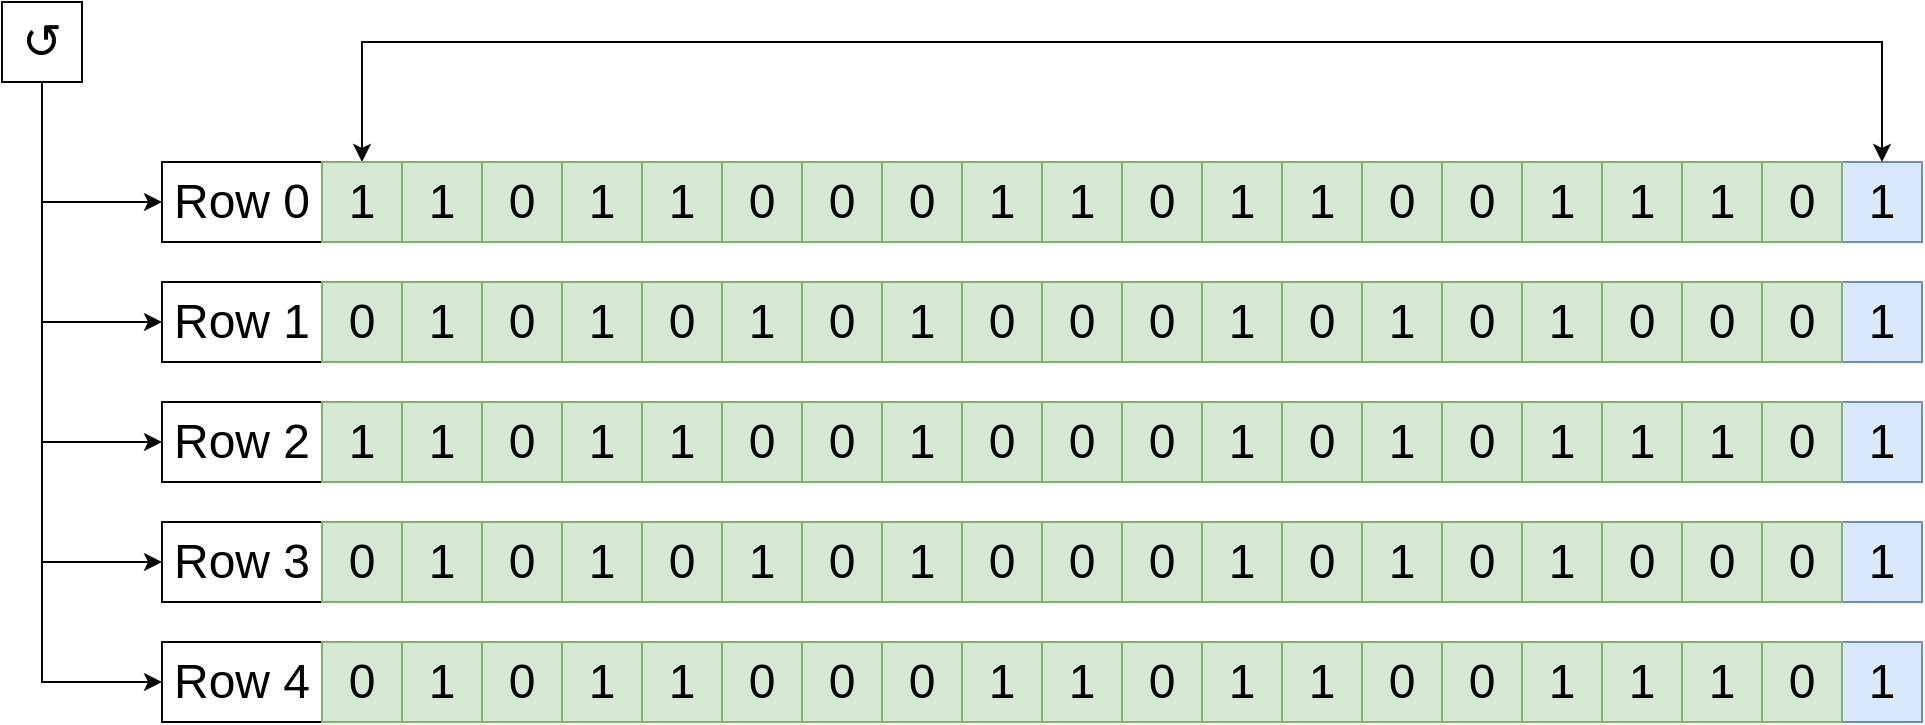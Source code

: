 <mxfile version="24.3.1" type="device">
  <diagram name="Page-1" id="UD03vMwt7I1gZaVWRE_m">
    <mxGraphModel dx="1410" dy="855" grid="1" gridSize="10" guides="1" tooltips="1" connect="1" arrows="1" fold="1" page="1" pageScale="1" pageWidth="850" pageHeight="1100" math="0" shadow="0">
      <root>
        <mxCell id="0" />
        <mxCell id="1" parent="0" />
        <mxCell id="UymZj9wGqCluFkGQLvST-3" value="&lt;font style=&quot;font-size: 24px;&quot;&gt;Row 0&lt;/font&gt;" style="rounded=0;whiteSpace=wrap;html=1;" vertex="1" parent="1">
          <mxGeometry x="200" y="360" width="80" height="40" as="geometry" />
        </mxCell>
        <mxCell id="UymZj9wGqCluFkGQLvST-17" style="edgeStyle=orthogonalEdgeStyle;rounded=0;orthogonalLoop=1;jettySize=auto;html=1;entryX=0;entryY=0.5;entryDx=0;entryDy=0;" edge="1" parent="1" source="UymZj9wGqCluFkGQLvST-6" target="UymZj9wGqCluFkGQLvST-3">
          <mxGeometry relative="1" as="geometry">
            <Array as="points">
              <mxPoint x="140" y="380" />
            </Array>
          </mxGeometry>
        </mxCell>
        <mxCell id="UymZj9wGqCluFkGQLvST-53" style="edgeStyle=orthogonalEdgeStyle;rounded=0;orthogonalLoop=1;jettySize=auto;html=1;entryX=0;entryY=0.5;entryDx=0;entryDy=0;" edge="1" parent="1" source="UymZj9wGqCluFkGQLvST-6" target="UymZj9wGqCluFkGQLvST-11">
          <mxGeometry relative="1" as="geometry">
            <Array as="points">
              <mxPoint x="140" y="440" />
            </Array>
          </mxGeometry>
        </mxCell>
        <mxCell id="UymZj9wGqCluFkGQLvST-54" style="edgeStyle=orthogonalEdgeStyle;rounded=0;orthogonalLoop=1;jettySize=auto;html=1;entryX=0;entryY=0.5;entryDx=0;entryDy=0;" edge="1" parent="1" source="UymZj9wGqCluFkGQLvST-6" target="UymZj9wGqCluFkGQLvST-14">
          <mxGeometry relative="1" as="geometry">
            <Array as="points">
              <mxPoint x="140" y="500" />
            </Array>
          </mxGeometry>
        </mxCell>
        <mxCell id="UymZj9wGqCluFkGQLvST-55" style="edgeStyle=orthogonalEdgeStyle;rounded=0;orthogonalLoop=1;jettySize=auto;html=1;entryX=0;entryY=0.5;entryDx=0;entryDy=0;" edge="1" parent="1" source="UymZj9wGqCluFkGQLvST-6" target="UymZj9wGqCluFkGQLvST-15">
          <mxGeometry relative="1" as="geometry">
            <Array as="points">
              <mxPoint x="140" y="560" />
            </Array>
          </mxGeometry>
        </mxCell>
        <mxCell id="UymZj9wGqCluFkGQLvST-56" style="edgeStyle=orthogonalEdgeStyle;rounded=0;orthogonalLoop=1;jettySize=auto;html=1;entryX=0;entryY=0.5;entryDx=0;entryDy=0;" edge="1" parent="1" source="UymZj9wGqCluFkGQLvST-6" target="UymZj9wGqCluFkGQLvST-16">
          <mxGeometry relative="1" as="geometry">
            <Array as="points">
              <mxPoint x="140" y="620" />
            </Array>
          </mxGeometry>
        </mxCell>
        <mxCell id="UymZj9wGqCluFkGQLvST-6" value="&lt;font style=&quot;font-size: 24px;&quot;&gt;↺&lt;/font&gt;" style="rounded=0;whiteSpace=wrap;html=1;" vertex="1" parent="1">
          <mxGeometry x="120" y="280" width="40" height="40" as="geometry" />
        </mxCell>
        <mxCell id="UymZj9wGqCluFkGQLvST-11" value="&lt;font style=&quot;font-size: 24px;&quot;&gt;Row 1&lt;/font&gt;" style="rounded=0;whiteSpace=wrap;html=1;" vertex="1" parent="1">
          <mxGeometry x="200" y="420" width="80" height="40" as="geometry" />
        </mxCell>
        <mxCell id="UymZj9wGqCluFkGQLvST-14" value="&lt;font style=&quot;font-size: 24px;&quot;&gt;Row 2&lt;/font&gt;" style="rounded=0;whiteSpace=wrap;html=1;" vertex="1" parent="1">
          <mxGeometry x="200" y="480" width="80" height="40" as="geometry" />
        </mxCell>
        <mxCell id="UymZj9wGqCluFkGQLvST-15" value="&lt;font style=&quot;font-size: 24px;&quot;&gt;Row 3&lt;/font&gt;" style="rounded=0;whiteSpace=wrap;html=1;" vertex="1" parent="1">
          <mxGeometry x="200" y="540" width="80" height="40" as="geometry" />
        </mxCell>
        <mxCell id="UymZj9wGqCluFkGQLvST-16" value="&lt;font style=&quot;font-size: 24px;&quot;&gt;Row 4&lt;/font&gt;" style="rounded=0;whiteSpace=wrap;html=1;" vertex="1" parent="1">
          <mxGeometry x="200" y="600" width="80" height="40" as="geometry" />
        </mxCell>
        <mxCell id="UymZj9wGqCluFkGQLvST-38" value="&lt;span style=&quot;font-size: 24px;&quot;&gt;1&lt;/span&gt;" style="rounded=0;whiteSpace=wrap;html=1;fillColor=#dae8fc;strokeColor=#6c8ebf;" vertex="1" parent="1">
          <mxGeometry x="1040" y="360" width="40" height="40" as="geometry" />
        </mxCell>
        <mxCell id="UymZj9wGqCluFkGQLvST-169" style="edgeStyle=orthogonalEdgeStyle;rounded=0;orthogonalLoop=1;jettySize=auto;html=1;exitX=0.5;exitY=0;exitDx=0;exitDy=0;entryX=0.5;entryY=0;entryDx=0;entryDy=0;startArrow=classic;startFill=1;" edge="1" parent="1" source="UymZj9wGqCluFkGQLvST-39" target="UymZj9wGqCluFkGQLvST-38">
          <mxGeometry relative="1" as="geometry">
            <mxPoint x="1010" y="320" as="targetPoint" />
            <Array as="points">
              <mxPoint x="300" y="300" />
              <mxPoint x="1060" y="300" />
            </Array>
          </mxGeometry>
        </mxCell>
        <mxCell id="UymZj9wGqCluFkGQLvST-39" value="&lt;span style=&quot;font-size: 24px;&quot;&gt;1&lt;/span&gt;" style="rounded=0;whiteSpace=wrap;html=1;fillColor=#d5e8d4;strokeColor=#82b366;" vertex="1" parent="1">
          <mxGeometry x="280" y="360" width="40" height="40" as="geometry" />
        </mxCell>
        <mxCell id="UymZj9wGqCluFkGQLvST-40" value="&lt;span style=&quot;font-size: 24px;&quot;&gt;1&lt;/span&gt;" style="rounded=0;whiteSpace=wrap;html=1;fillColor=#d5e8d4;strokeColor=#82b366;" vertex="1" parent="1">
          <mxGeometry x="320" y="360" width="40" height="40" as="geometry" />
        </mxCell>
        <mxCell id="UymZj9wGqCluFkGQLvST-41" value="&lt;span style=&quot;font-size: 24px;&quot;&gt;1&lt;/span&gt;" style="rounded=0;whiteSpace=wrap;html=1;fillColor=#dae8fc;strokeColor=#6c8ebf;" vertex="1" parent="1">
          <mxGeometry x="1040" y="480" width="40" height="40" as="geometry" />
        </mxCell>
        <mxCell id="UymZj9wGqCluFkGQLvST-42" value="&lt;span style=&quot;font-size: 24px;&quot;&gt;1&lt;/span&gt;" style="rounded=0;whiteSpace=wrap;html=1;fillColor=#d5e8d4;strokeColor=#82b366;" vertex="1" parent="1">
          <mxGeometry x="280" y="480" width="40" height="40" as="geometry" />
        </mxCell>
        <mxCell id="UymZj9wGqCluFkGQLvST-43" value="&lt;span style=&quot;font-size: 24px;&quot;&gt;1&lt;/span&gt;" style="rounded=0;whiteSpace=wrap;html=1;fillColor=#d5e8d4;strokeColor=#82b366;" vertex="1" parent="1">
          <mxGeometry x="320" y="480" width="40" height="40" as="geometry" />
        </mxCell>
        <mxCell id="UymZj9wGqCluFkGQLvST-44" value="&lt;span style=&quot;font-size: 24px;&quot;&gt;1&lt;/span&gt;" style="rounded=0;whiteSpace=wrap;html=1;fillColor=#dae8fc;strokeColor=#6c8ebf;" vertex="1" parent="1">
          <mxGeometry x="1040" y="420" width="40" height="40" as="geometry" />
        </mxCell>
        <mxCell id="UymZj9wGqCluFkGQLvST-45" value="&lt;span style=&quot;font-size: 24px;&quot;&gt;0&lt;/span&gt;" style="rounded=0;whiteSpace=wrap;html=1;fillColor=#d5e8d4;strokeColor=#82b366;" vertex="1" parent="1">
          <mxGeometry x="280" y="420" width="40" height="40" as="geometry" />
        </mxCell>
        <mxCell id="UymZj9wGqCluFkGQLvST-46" value="&lt;span style=&quot;font-size: 24px;&quot;&gt;1&lt;/span&gt;" style="rounded=0;whiteSpace=wrap;html=1;fillColor=#d5e8d4;strokeColor=#82b366;" vertex="1" parent="1">
          <mxGeometry x="320" y="420" width="40" height="40" as="geometry" />
        </mxCell>
        <mxCell id="UymZj9wGqCluFkGQLvST-47" value="&lt;span style=&quot;font-size: 24px;&quot;&gt;1&lt;/span&gt;" style="rounded=0;whiteSpace=wrap;html=1;fillColor=#dae8fc;strokeColor=#6c8ebf;" vertex="1" parent="1">
          <mxGeometry x="1040" y="540" width="40" height="40" as="geometry" />
        </mxCell>
        <mxCell id="UymZj9wGqCluFkGQLvST-48" value="&lt;span style=&quot;font-size: 24px;&quot;&gt;0&lt;/span&gt;" style="rounded=0;whiteSpace=wrap;html=1;fillColor=#d5e8d4;strokeColor=#82b366;" vertex="1" parent="1">
          <mxGeometry x="280" y="540" width="40" height="40" as="geometry" />
        </mxCell>
        <mxCell id="UymZj9wGqCluFkGQLvST-49" value="&lt;span style=&quot;font-size: 24px;&quot;&gt;1&lt;/span&gt;" style="rounded=0;whiteSpace=wrap;html=1;fillColor=#d5e8d4;strokeColor=#82b366;" vertex="1" parent="1">
          <mxGeometry x="320" y="540" width="40" height="40" as="geometry" />
        </mxCell>
        <mxCell id="UymZj9wGqCluFkGQLvST-50" value="&lt;span style=&quot;font-size: 24px;&quot;&gt;1&lt;/span&gt;" style="rounded=0;whiteSpace=wrap;html=1;fillColor=#dae8fc;strokeColor=#6c8ebf;" vertex="1" parent="1">
          <mxGeometry x="1040" y="600" width="40" height="40" as="geometry" />
        </mxCell>
        <mxCell id="UymZj9wGqCluFkGQLvST-51" value="&lt;span style=&quot;font-size: 24px;&quot;&gt;0&lt;/span&gt;" style="rounded=0;whiteSpace=wrap;html=1;fillColor=#d5e8d4;strokeColor=#82b366;" vertex="1" parent="1">
          <mxGeometry x="280" y="600" width="40" height="40" as="geometry" />
        </mxCell>
        <mxCell id="UymZj9wGqCluFkGQLvST-52" value="&lt;span style=&quot;font-size: 24px;&quot;&gt;1&lt;/span&gt;" style="rounded=0;whiteSpace=wrap;html=1;fillColor=#d5e8d4;strokeColor=#82b366;" vertex="1" parent="1">
          <mxGeometry x="320" y="600" width="40" height="40" as="geometry" />
        </mxCell>
        <mxCell id="UymZj9wGqCluFkGQLvST-57" value="&lt;span style=&quot;font-size: 24px;&quot;&gt;0&lt;/span&gt;" style="rounded=0;whiteSpace=wrap;html=1;fillColor=#d5e8d4;strokeColor=#82b366;" vertex="1" parent="1">
          <mxGeometry x="360" y="360" width="40" height="40" as="geometry" />
        </mxCell>
        <mxCell id="UymZj9wGqCluFkGQLvST-58" value="&lt;span style=&quot;font-size: 24px;&quot;&gt;0&lt;/span&gt;" style="rounded=0;whiteSpace=wrap;html=1;fillColor=#d5e8d4;strokeColor=#82b366;" vertex="1" parent="1">
          <mxGeometry x="360" y="480" width="40" height="40" as="geometry" />
        </mxCell>
        <mxCell id="UymZj9wGqCluFkGQLvST-59" value="&lt;span style=&quot;font-size: 24px;&quot;&gt;0&lt;/span&gt;" style="rounded=0;whiteSpace=wrap;html=1;fillColor=#d5e8d4;strokeColor=#82b366;" vertex="1" parent="1">
          <mxGeometry x="360" y="420" width="40" height="40" as="geometry" />
        </mxCell>
        <mxCell id="UymZj9wGqCluFkGQLvST-60" value="&lt;span style=&quot;font-size: 24px;&quot;&gt;0&lt;/span&gt;" style="rounded=0;whiteSpace=wrap;html=1;fillColor=#d5e8d4;strokeColor=#82b366;" vertex="1" parent="1">
          <mxGeometry x="360" y="540" width="40" height="40" as="geometry" />
        </mxCell>
        <mxCell id="UymZj9wGqCluFkGQLvST-61" value="&lt;span style=&quot;font-size: 24px;&quot;&gt;0&lt;/span&gt;" style="rounded=0;whiteSpace=wrap;html=1;fillColor=#d5e8d4;strokeColor=#82b366;" vertex="1" parent="1">
          <mxGeometry x="360" y="600" width="40" height="40" as="geometry" />
        </mxCell>
        <mxCell id="UymZj9wGqCluFkGQLvST-62" value="&lt;span style=&quot;font-size: 24px;&quot;&gt;1&lt;/span&gt;" style="rounded=0;whiteSpace=wrap;html=1;fillColor=#d5e8d4;strokeColor=#82b366;" vertex="1" parent="1">
          <mxGeometry x="400" y="360" width="40" height="40" as="geometry" />
        </mxCell>
        <mxCell id="UymZj9wGqCluFkGQLvST-63" value="&lt;span style=&quot;font-size: 24px;&quot;&gt;1&lt;/span&gt;" style="rounded=0;whiteSpace=wrap;html=1;fillColor=#d5e8d4;strokeColor=#82b366;" vertex="1" parent="1">
          <mxGeometry x="440" y="360" width="40" height="40" as="geometry" />
        </mxCell>
        <mxCell id="UymZj9wGqCluFkGQLvST-64" value="&lt;span style=&quot;font-size: 24px;&quot;&gt;0&lt;/span&gt;" style="rounded=0;whiteSpace=wrap;html=1;fillColor=#d5e8d4;strokeColor=#82b366;" vertex="1" parent="1">
          <mxGeometry x="480" y="360" width="40" height="40" as="geometry" />
        </mxCell>
        <mxCell id="UymZj9wGqCluFkGQLvST-65" value="&lt;span style=&quot;font-size: 24px;&quot;&gt;1&lt;/span&gt;" style="rounded=0;whiteSpace=wrap;html=1;fillColor=#d5e8d4;strokeColor=#82b366;" vertex="1" parent="1">
          <mxGeometry x="400" y="480" width="40" height="40" as="geometry" />
        </mxCell>
        <mxCell id="UymZj9wGqCluFkGQLvST-66" value="&lt;span style=&quot;font-size: 24px;&quot;&gt;1&lt;/span&gt;" style="rounded=0;whiteSpace=wrap;html=1;fillColor=#d5e8d4;strokeColor=#82b366;" vertex="1" parent="1">
          <mxGeometry x="440" y="480" width="40" height="40" as="geometry" />
        </mxCell>
        <mxCell id="UymZj9wGqCluFkGQLvST-67" value="&lt;span style=&quot;font-size: 24px;&quot;&gt;0&lt;/span&gt;" style="rounded=0;whiteSpace=wrap;html=1;fillColor=#d5e8d4;strokeColor=#82b366;" vertex="1" parent="1">
          <mxGeometry x="480" y="480" width="40" height="40" as="geometry" />
        </mxCell>
        <mxCell id="UymZj9wGqCluFkGQLvST-68" value="&lt;span style=&quot;font-size: 24px;&quot;&gt;1&lt;/span&gt;" style="rounded=0;whiteSpace=wrap;html=1;fillColor=#d5e8d4;strokeColor=#82b366;" vertex="1" parent="1">
          <mxGeometry x="400" y="420" width="40" height="40" as="geometry" />
        </mxCell>
        <mxCell id="UymZj9wGqCluFkGQLvST-69" value="&lt;span style=&quot;font-size: 24px;&quot;&gt;0&lt;/span&gt;" style="rounded=0;whiteSpace=wrap;html=1;fillColor=#d5e8d4;strokeColor=#82b366;" vertex="1" parent="1">
          <mxGeometry x="440" y="420" width="40" height="40" as="geometry" />
        </mxCell>
        <mxCell id="UymZj9wGqCluFkGQLvST-70" value="&lt;span style=&quot;font-size: 24px;&quot;&gt;1&lt;/span&gt;" style="rounded=0;whiteSpace=wrap;html=1;fillColor=#d5e8d4;strokeColor=#82b366;" vertex="1" parent="1">
          <mxGeometry x="480" y="420" width="40" height="40" as="geometry" />
        </mxCell>
        <mxCell id="UymZj9wGqCluFkGQLvST-71" value="&lt;span style=&quot;font-size: 24px;&quot;&gt;1&lt;/span&gt;" style="rounded=0;whiteSpace=wrap;html=1;fillColor=#d5e8d4;strokeColor=#82b366;" vertex="1" parent="1">
          <mxGeometry x="400" y="540" width="40" height="40" as="geometry" />
        </mxCell>
        <mxCell id="UymZj9wGqCluFkGQLvST-72" value="&lt;span style=&quot;font-size: 24px;&quot;&gt;0&lt;/span&gt;" style="rounded=0;whiteSpace=wrap;html=1;fillColor=#d5e8d4;strokeColor=#82b366;" vertex="1" parent="1">
          <mxGeometry x="440" y="540" width="40" height="40" as="geometry" />
        </mxCell>
        <mxCell id="UymZj9wGqCluFkGQLvST-73" value="&lt;span style=&quot;font-size: 24px;&quot;&gt;1&lt;/span&gt;" style="rounded=0;whiteSpace=wrap;html=1;fillColor=#d5e8d4;strokeColor=#82b366;" vertex="1" parent="1">
          <mxGeometry x="480" y="540" width="40" height="40" as="geometry" />
        </mxCell>
        <mxCell id="UymZj9wGqCluFkGQLvST-74" value="&lt;span style=&quot;font-size: 24px;&quot;&gt;1&lt;/span&gt;" style="rounded=0;whiteSpace=wrap;html=1;fillColor=#d5e8d4;strokeColor=#82b366;" vertex="1" parent="1">
          <mxGeometry x="400" y="600" width="40" height="40" as="geometry" />
        </mxCell>
        <mxCell id="UymZj9wGqCluFkGQLvST-75" value="&lt;span style=&quot;font-size: 24px;&quot;&gt;1&lt;/span&gt;" style="rounded=0;whiteSpace=wrap;html=1;fillColor=#d5e8d4;strokeColor=#82b366;" vertex="1" parent="1">
          <mxGeometry x="440" y="600" width="40" height="40" as="geometry" />
        </mxCell>
        <mxCell id="UymZj9wGqCluFkGQLvST-76" value="&lt;span style=&quot;font-size: 24px;&quot;&gt;0&lt;/span&gt;" style="rounded=0;whiteSpace=wrap;html=1;fillColor=#d5e8d4;strokeColor=#82b366;" vertex="1" parent="1">
          <mxGeometry x="480" y="600" width="40" height="40" as="geometry" />
        </mxCell>
        <mxCell id="UymZj9wGqCluFkGQLvST-82" value="&lt;span style=&quot;font-size: 24px;&quot;&gt;0&lt;/span&gt;" style="rounded=0;whiteSpace=wrap;html=1;fillColor=#d5e8d4;strokeColor=#82b366;" vertex="1" parent="1">
          <mxGeometry x="520" y="360" width="40" height="40" as="geometry" />
        </mxCell>
        <mxCell id="UymZj9wGqCluFkGQLvST-83" value="&lt;span style=&quot;font-size: 24px;&quot;&gt;0&lt;/span&gt;" style="rounded=0;whiteSpace=wrap;html=1;fillColor=#d5e8d4;strokeColor=#82b366;" vertex="1" parent="1">
          <mxGeometry x="520" y="480" width="40" height="40" as="geometry" />
        </mxCell>
        <mxCell id="UymZj9wGqCluFkGQLvST-84" value="&lt;span style=&quot;font-size: 24px;&quot;&gt;0&lt;/span&gt;" style="rounded=0;whiteSpace=wrap;html=1;fillColor=#d5e8d4;strokeColor=#82b366;" vertex="1" parent="1">
          <mxGeometry x="520" y="420" width="40" height="40" as="geometry" />
        </mxCell>
        <mxCell id="UymZj9wGqCluFkGQLvST-85" value="&lt;span style=&quot;font-size: 24px;&quot;&gt;0&lt;/span&gt;" style="rounded=0;whiteSpace=wrap;html=1;fillColor=#d5e8d4;strokeColor=#82b366;" vertex="1" parent="1">
          <mxGeometry x="520" y="540" width="40" height="40" as="geometry" />
        </mxCell>
        <mxCell id="UymZj9wGqCluFkGQLvST-86" value="&lt;span style=&quot;font-size: 24px;&quot;&gt;0&lt;/span&gt;" style="rounded=0;whiteSpace=wrap;html=1;fillColor=#d5e8d4;strokeColor=#82b366;" vertex="1" parent="1">
          <mxGeometry x="520" y="600" width="40" height="40" as="geometry" />
        </mxCell>
        <mxCell id="UymZj9wGqCluFkGQLvST-87" value="&lt;span style=&quot;font-size: 24px;&quot;&gt;0&lt;/span&gt;" style="rounded=0;whiteSpace=wrap;html=1;fillColor=#d5e8d4;strokeColor=#82b366;" vertex="1" parent="1">
          <mxGeometry x="560" y="360" width="40" height="40" as="geometry" />
        </mxCell>
        <mxCell id="UymZj9wGqCluFkGQLvST-88" value="&lt;span style=&quot;font-size: 24px;&quot;&gt;1&lt;/span&gt;" style="rounded=0;whiteSpace=wrap;html=1;fillColor=#d5e8d4;strokeColor=#82b366;" vertex="1" parent="1">
          <mxGeometry x="600" y="360" width="40" height="40" as="geometry" />
        </mxCell>
        <mxCell id="UymZj9wGqCluFkGQLvST-89" value="&lt;span style=&quot;font-size: 24px;&quot;&gt;1&lt;/span&gt;" style="rounded=0;whiteSpace=wrap;html=1;fillColor=#d5e8d4;strokeColor=#82b366;" vertex="1" parent="1">
          <mxGeometry x="640" y="360" width="40" height="40" as="geometry" />
        </mxCell>
        <mxCell id="UymZj9wGqCluFkGQLvST-90" value="&lt;span style=&quot;font-size: 24px;&quot;&gt;1&lt;/span&gt;" style="rounded=0;whiteSpace=wrap;html=1;fillColor=#d5e8d4;strokeColor=#82b366;" vertex="1" parent="1">
          <mxGeometry x="560" y="480" width="40" height="40" as="geometry" />
        </mxCell>
        <mxCell id="UymZj9wGqCluFkGQLvST-91" value="&lt;span style=&quot;font-size: 24px;&quot;&gt;0&lt;/span&gt;" style="rounded=0;whiteSpace=wrap;html=1;fillColor=#d5e8d4;strokeColor=#82b366;" vertex="1" parent="1">
          <mxGeometry x="600" y="480" width="40" height="40" as="geometry" />
        </mxCell>
        <mxCell id="UymZj9wGqCluFkGQLvST-92" value="&lt;span style=&quot;font-size: 24px;&quot;&gt;0&lt;/span&gt;" style="rounded=0;whiteSpace=wrap;html=1;fillColor=#d5e8d4;strokeColor=#82b366;" vertex="1" parent="1">
          <mxGeometry x="640" y="480" width="40" height="40" as="geometry" />
        </mxCell>
        <mxCell id="UymZj9wGqCluFkGQLvST-93" value="&lt;span style=&quot;font-size: 24px;&quot;&gt;1&lt;/span&gt;" style="rounded=0;whiteSpace=wrap;html=1;fillColor=#d5e8d4;strokeColor=#82b366;" vertex="1" parent="1">
          <mxGeometry x="560" y="420" width="40" height="40" as="geometry" />
        </mxCell>
        <mxCell id="UymZj9wGqCluFkGQLvST-94" value="&lt;span style=&quot;font-size: 24px;&quot;&gt;0&lt;/span&gt;" style="rounded=0;whiteSpace=wrap;html=1;fillColor=#d5e8d4;strokeColor=#82b366;" vertex="1" parent="1">
          <mxGeometry x="600" y="420" width="40" height="40" as="geometry" />
        </mxCell>
        <mxCell id="UymZj9wGqCluFkGQLvST-95" value="&lt;span style=&quot;font-size: 24px;&quot;&gt;0&lt;/span&gt;" style="rounded=0;whiteSpace=wrap;html=1;fillColor=#d5e8d4;strokeColor=#82b366;" vertex="1" parent="1">
          <mxGeometry x="640" y="420" width="40" height="40" as="geometry" />
        </mxCell>
        <mxCell id="UymZj9wGqCluFkGQLvST-96" value="&lt;span style=&quot;font-size: 24px;&quot;&gt;1&lt;/span&gt;" style="rounded=0;whiteSpace=wrap;html=1;fillColor=#d5e8d4;strokeColor=#82b366;" vertex="1" parent="1">
          <mxGeometry x="560" y="540" width="40" height="40" as="geometry" />
        </mxCell>
        <mxCell id="UymZj9wGqCluFkGQLvST-97" value="&lt;span style=&quot;font-size: 24px;&quot;&gt;0&lt;/span&gt;" style="rounded=0;whiteSpace=wrap;html=1;fillColor=#d5e8d4;strokeColor=#82b366;" vertex="1" parent="1">
          <mxGeometry x="600" y="540" width="40" height="40" as="geometry" />
        </mxCell>
        <mxCell id="UymZj9wGqCluFkGQLvST-98" value="&lt;span style=&quot;font-size: 24px;&quot;&gt;0&lt;/span&gt;" style="rounded=0;whiteSpace=wrap;html=1;fillColor=#d5e8d4;strokeColor=#82b366;" vertex="1" parent="1">
          <mxGeometry x="640" y="540" width="40" height="40" as="geometry" />
        </mxCell>
        <mxCell id="UymZj9wGqCluFkGQLvST-99" value="&lt;span style=&quot;font-size: 24px;&quot;&gt;0&lt;/span&gt;" style="rounded=0;whiteSpace=wrap;html=1;fillColor=#d5e8d4;strokeColor=#82b366;" vertex="1" parent="1">
          <mxGeometry x="560" y="600" width="40" height="40" as="geometry" />
        </mxCell>
        <mxCell id="UymZj9wGqCluFkGQLvST-100" value="&lt;span style=&quot;font-size: 24px;&quot;&gt;1&lt;/span&gt;" style="rounded=0;whiteSpace=wrap;html=1;fillColor=#d5e8d4;strokeColor=#82b366;" vertex="1" parent="1">
          <mxGeometry x="600" y="600" width="40" height="40" as="geometry" />
        </mxCell>
        <mxCell id="UymZj9wGqCluFkGQLvST-101" value="&lt;span style=&quot;font-size: 24px;&quot;&gt;1&lt;/span&gt;" style="rounded=0;whiteSpace=wrap;html=1;fillColor=#d5e8d4;strokeColor=#82b366;" vertex="1" parent="1">
          <mxGeometry x="640" y="600" width="40" height="40" as="geometry" />
        </mxCell>
        <mxCell id="UymZj9wGqCluFkGQLvST-117" value="&lt;span style=&quot;font-size: 24px;&quot;&gt;0&lt;/span&gt;" style="rounded=0;whiteSpace=wrap;html=1;fillColor=#d5e8d4;strokeColor=#82b366;" vertex="1" parent="1">
          <mxGeometry x="680" y="360" width="40" height="40" as="geometry" />
        </mxCell>
        <mxCell id="UymZj9wGqCluFkGQLvST-118" value="&lt;span style=&quot;font-size: 24px;&quot;&gt;0&lt;/span&gt;" style="rounded=0;whiteSpace=wrap;html=1;fillColor=#d5e8d4;strokeColor=#82b366;" vertex="1" parent="1">
          <mxGeometry x="680" y="480" width="40" height="40" as="geometry" />
        </mxCell>
        <mxCell id="UymZj9wGqCluFkGQLvST-119" value="&lt;span style=&quot;font-size: 24px;&quot;&gt;0&lt;/span&gt;" style="rounded=0;whiteSpace=wrap;html=1;fillColor=#d5e8d4;strokeColor=#82b366;" vertex="1" parent="1">
          <mxGeometry x="680" y="420" width="40" height="40" as="geometry" />
        </mxCell>
        <mxCell id="UymZj9wGqCluFkGQLvST-120" value="&lt;span style=&quot;font-size: 24px;&quot;&gt;0&lt;/span&gt;" style="rounded=0;whiteSpace=wrap;html=1;fillColor=#d5e8d4;strokeColor=#82b366;" vertex="1" parent="1">
          <mxGeometry x="680" y="540" width="40" height="40" as="geometry" />
        </mxCell>
        <mxCell id="UymZj9wGqCluFkGQLvST-121" value="&lt;span style=&quot;font-size: 24px;&quot;&gt;0&lt;/span&gt;" style="rounded=0;whiteSpace=wrap;html=1;fillColor=#d5e8d4;strokeColor=#82b366;" vertex="1" parent="1">
          <mxGeometry x="680" y="600" width="40" height="40" as="geometry" />
        </mxCell>
        <mxCell id="UymZj9wGqCluFkGQLvST-122" value="&lt;span style=&quot;font-size: 24px;&quot;&gt;1&lt;/span&gt;" style="rounded=0;whiteSpace=wrap;html=1;fillColor=#d5e8d4;strokeColor=#82b366;" vertex="1" parent="1">
          <mxGeometry x="720" y="360" width="40" height="40" as="geometry" />
        </mxCell>
        <mxCell id="UymZj9wGqCluFkGQLvST-123" value="&lt;span style=&quot;font-size: 24px;&quot;&gt;1&lt;/span&gt;" style="rounded=0;whiteSpace=wrap;html=1;fillColor=#d5e8d4;strokeColor=#82b366;" vertex="1" parent="1">
          <mxGeometry x="760" y="360" width="40" height="40" as="geometry" />
        </mxCell>
        <mxCell id="UymZj9wGqCluFkGQLvST-124" value="&lt;span style=&quot;font-size: 24px;&quot;&gt;0&lt;/span&gt;" style="rounded=0;whiteSpace=wrap;html=1;fillColor=#d5e8d4;strokeColor=#82b366;" vertex="1" parent="1">
          <mxGeometry x="800" y="360" width="40" height="40" as="geometry" />
        </mxCell>
        <mxCell id="UymZj9wGqCluFkGQLvST-125" value="&lt;span style=&quot;font-size: 24px;&quot;&gt;1&lt;/span&gt;" style="rounded=0;whiteSpace=wrap;html=1;fillColor=#d5e8d4;strokeColor=#82b366;" vertex="1" parent="1">
          <mxGeometry x="720" y="480" width="40" height="40" as="geometry" />
        </mxCell>
        <mxCell id="UymZj9wGqCluFkGQLvST-126" value="&lt;span style=&quot;font-size: 24px;&quot;&gt;0&lt;/span&gt;" style="rounded=0;whiteSpace=wrap;html=1;fillColor=#d5e8d4;strokeColor=#82b366;" vertex="1" parent="1">
          <mxGeometry x="760" y="480" width="40" height="40" as="geometry" />
        </mxCell>
        <mxCell id="UymZj9wGqCluFkGQLvST-127" value="&lt;span style=&quot;font-size: 24px;&quot;&gt;1&lt;/span&gt;" style="rounded=0;whiteSpace=wrap;html=1;fillColor=#d5e8d4;strokeColor=#82b366;" vertex="1" parent="1">
          <mxGeometry x="800" y="480" width="40" height="40" as="geometry" />
        </mxCell>
        <mxCell id="UymZj9wGqCluFkGQLvST-128" value="&lt;span style=&quot;font-size: 24px;&quot;&gt;1&lt;/span&gt;" style="rounded=0;whiteSpace=wrap;html=1;fillColor=#d5e8d4;strokeColor=#82b366;" vertex="1" parent="1">
          <mxGeometry x="720" y="420" width="40" height="40" as="geometry" />
        </mxCell>
        <mxCell id="UymZj9wGqCluFkGQLvST-129" value="&lt;span style=&quot;font-size: 24px;&quot;&gt;0&lt;/span&gt;" style="rounded=0;whiteSpace=wrap;html=1;fillColor=#d5e8d4;strokeColor=#82b366;" vertex="1" parent="1">
          <mxGeometry x="760" y="420" width="40" height="40" as="geometry" />
        </mxCell>
        <mxCell id="UymZj9wGqCluFkGQLvST-130" value="&lt;span style=&quot;font-size: 24px;&quot;&gt;1&lt;/span&gt;" style="rounded=0;whiteSpace=wrap;html=1;fillColor=#d5e8d4;strokeColor=#82b366;" vertex="1" parent="1">
          <mxGeometry x="800" y="420" width="40" height="40" as="geometry" />
        </mxCell>
        <mxCell id="UymZj9wGqCluFkGQLvST-131" value="&lt;span style=&quot;font-size: 24px;&quot;&gt;1&lt;/span&gt;" style="rounded=0;whiteSpace=wrap;html=1;fillColor=#d5e8d4;strokeColor=#82b366;" vertex="1" parent="1">
          <mxGeometry x="720" y="540" width="40" height="40" as="geometry" />
        </mxCell>
        <mxCell id="UymZj9wGqCluFkGQLvST-132" value="&lt;span style=&quot;font-size: 24px;&quot;&gt;0&lt;/span&gt;" style="rounded=0;whiteSpace=wrap;html=1;fillColor=#d5e8d4;strokeColor=#82b366;" vertex="1" parent="1">
          <mxGeometry x="760" y="540" width="40" height="40" as="geometry" />
        </mxCell>
        <mxCell id="UymZj9wGqCluFkGQLvST-133" value="&lt;span style=&quot;font-size: 24px;&quot;&gt;1&lt;/span&gt;" style="rounded=0;whiteSpace=wrap;html=1;fillColor=#d5e8d4;strokeColor=#82b366;" vertex="1" parent="1">
          <mxGeometry x="800" y="540" width="40" height="40" as="geometry" />
        </mxCell>
        <mxCell id="UymZj9wGqCluFkGQLvST-134" value="&lt;span style=&quot;font-size: 24px;&quot;&gt;1&lt;/span&gt;" style="rounded=0;whiteSpace=wrap;html=1;fillColor=#d5e8d4;strokeColor=#82b366;" vertex="1" parent="1">
          <mxGeometry x="720" y="600" width="40" height="40" as="geometry" />
        </mxCell>
        <mxCell id="UymZj9wGqCluFkGQLvST-135" value="&lt;span style=&quot;font-size: 24px;&quot;&gt;1&lt;/span&gt;" style="rounded=0;whiteSpace=wrap;html=1;fillColor=#d5e8d4;strokeColor=#82b366;" vertex="1" parent="1">
          <mxGeometry x="760" y="600" width="40" height="40" as="geometry" />
        </mxCell>
        <mxCell id="UymZj9wGqCluFkGQLvST-136" value="&lt;span style=&quot;font-size: 24px;&quot;&gt;0&lt;/span&gt;" style="rounded=0;whiteSpace=wrap;html=1;fillColor=#d5e8d4;strokeColor=#82b366;" vertex="1" parent="1">
          <mxGeometry x="800" y="600" width="40" height="40" as="geometry" />
        </mxCell>
        <mxCell id="UymZj9wGqCluFkGQLvST-137" value="&lt;span style=&quot;font-size: 24px;&quot;&gt;0&lt;/span&gt;" style="rounded=0;whiteSpace=wrap;html=1;fillColor=#d5e8d4;strokeColor=#82b366;" vertex="1" parent="1">
          <mxGeometry x="840" y="360" width="40" height="40" as="geometry" />
        </mxCell>
        <mxCell id="UymZj9wGqCluFkGQLvST-138" value="&lt;span style=&quot;font-size: 24px;&quot;&gt;0&lt;/span&gt;" style="rounded=0;whiteSpace=wrap;html=1;fillColor=#d5e8d4;strokeColor=#82b366;" vertex="1" parent="1">
          <mxGeometry x="840" y="480" width="40" height="40" as="geometry" />
        </mxCell>
        <mxCell id="UymZj9wGqCluFkGQLvST-139" value="&lt;span style=&quot;font-size: 24px;&quot;&gt;0&lt;/span&gt;" style="rounded=0;whiteSpace=wrap;html=1;fillColor=#d5e8d4;strokeColor=#82b366;" vertex="1" parent="1">
          <mxGeometry x="840" y="420" width="40" height="40" as="geometry" />
        </mxCell>
        <mxCell id="UymZj9wGqCluFkGQLvST-140" value="&lt;span style=&quot;font-size: 24px;&quot;&gt;0&lt;/span&gt;" style="rounded=0;whiteSpace=wrap;html=1;fillColor=#d5e8d4;strokeColor=#82b366;" vertex="1" parent="1">
          <mxGeometry x="840" y="540" width="40" height="40" as="geometry" />
        </mxCell>
        <mxCell id="UymZj9wGqCluFkGQLvST-141" value="&lt;span style=&quot;font-size: 24px;&quot;&gt;0&lt;/span&gt;" style="rounded=0;whiteSpace=wrap;html=1;fillColor=#d5e8d4;strokeColor=#82b366;" vertex="1" parent="1">
          <mxGeometry x="840" y="600" width="40" height="40" as="geometry" />
        </mxCell>
        <mxCell id="UymZj9wGqCluFkGQLvST-142" value="&lt;span style=&quot;font-size: 24px;&quot;&gt;1&lt;/span&gt;" style="rounded=0;whiteSpace=wrap;html=1;fillColor=#d5e8d4;strokeColor=#82b366;" vertex="1" parent="1">
          <mxGeometry x="880" y="360" width="40" height="40" as="geometry" />
        </mxCell>
        <mxCell id="UymZj9wGqCluFkGQLvST-143" value="&lt;span style=&quot;font-size: 24px;&quot;&gt;1&lt;/span&gt;" style="rounded=0;whiteSpace=wrap;html=1;fillColor=#d5e8d4;strokeColor=#82b366;" vertex="1" parent="1">
          <mxGeometry x="920" y="360" width="40" height="40" as="geometry" />
        </mxCell>
        <mxCell id="UymZj9wGqCluFkGQLvST-144" value="&lt;span style=&quot;font-size: 24px;&quot;&gt;1&lt;/span&gt;" style="rounded=0;whiteSpace=wrap;html=1;fillColor=#d5e8d4;strokeColor=#82b366;" vertex="1" parent="1">
          <mxGeometry x="960" y="360" width="40" height="40" as="geometry" />
        </mxCell>
        <mxCell id="UymZj9wGqCluFkGQLvST-145" value="&lt;span style=&quot;font-size: 24px;&quot;&gt;1&lt;/span&gt;" style="rounded=0;whiteSpace=wrap;html=1;fillColor=#d5e8d4;strokeColor=#82b366;" vertex="1" parent="1">
          <mxGeometry x="880" y="480" width="40" height="40" as="geometry" />
        </mxCell>
        <mxCell id="UymZj9wGqCluFkGQLvST-146" value="&lt;span style=&quot;font-size: 24px;&quot;&gt;1&lt;/span&gt;" style="rounded=0;whiteSpace=wrap;html=1;fillColor=#d5e8d4;strokeColor=#82b366;" vertex="1" parent="1">
          <mxGeometry x="920" y="480" width="40" height="40" as="geometry" />
        </mxCell>
        <mxCell id="UymZj9wGqCluFkGQLvST-147" value="&lt;span style=&quot;font-size: 24px;&quot;&gt;1&lt;/span&gt;" style="rounded=0;whiteSpace=wrap;html=1;fillColor=#d5e8d4;strokeColor=#82b366;" vertex="1" parent="1">
          <mxGeometry x="960" y="480" width="40" height="40" as="geometry" />
        </mxCell>
        <mxCell id="UymZj9wGqCluFkGQLvST-148" value="&lt;span style=&quot;font-size: 24px;&quot;&gt;1&lt;/span&gt;" style="rounded=0;whiteSpace=wrap;html=1;fillColor=#d5e8d4;strokeColor=#82b366;" vertex="1" parent="1">
          <mxGeometry x="880" y="420" width="40" height="40" as="geometry" />
        </mxCell>
        <mxCell id="UymZj9wGqCluFkGQLvST-149" value="&lt;span style=&quot;font-size: 24px;&quot;&gt;0&lt;/span&gt;" style="rounded=0;whiteSpace=wrap;html=1;fillColor=#d5e8d4;strokeColor=#82b366;" vertex="1" parent="1">
          <mxGeometry x="920" y="420" width="40" height="40" as="geometry" />
        </mxCell>
        <mxCell id="UymZj9wGqCluFkGQLvST-150" value="&lt;font style=&quot;font-size: 24px;&quot;&gt;0&lt;/font&gt;" style="rounded=0;whiteSpace=wrap;html=1;fillColor=#d5e8d4;strokeColor=#82b366;" vertex="1" parent="1">
          <mxGeometry x="960" y="420" width="40" height="40" as="geometry" />
        </mxCell>
        <mxCell id="UymZj9wGqCluFkGQLvST-151" value="&lt;span style=&quot;font-size: 24px;&quot;&gt;1&lt;/span&gt;" style="rounded=0;whiteSpace=wrap;html=1;fillColor=#d5e8d4;strokeColor=#82b366;" vertex="1" parent="1">
          <mxGeometry x="880" y="540" width="40" height="40" as="geometry" />
        </mxCell>
        <mxCell id="UymZj9wGqCluFkGQLvST-152" value="&lt;span style=&quot;font-size: 24px;&quot;&gt;0&lt;/span&gt;" style="rounded=0;whiteSpace=wrap;html=1;fillColor=#d5e8d4;strokeColor=#82b366;" vertex="1" parent="1">
          <mxGeometry x="920" y="540" width="40" height="40" as="geometry" />
        </mxCell>
        <mxCell id="UymZj9wGqCluFkGQLvST-153" value="&lt;span style=&quot;font-size: 24px;&quot;&gt;0&lt;/span&gt;" style="rounded=0;whiteSpace=wrap;html=1;fillColor=#d5e8d4;strokeColor=#82b366;" vertex="1" parent="1">
          <mxGeometry x="960" y="540" width="40" height="40" as="geometry" />
        </mxCell>
        <mxCell id="UymZj9wGqCluFkGQLvST-154" value="&lt;span style=&quot;font-size: 24px;&quot;&gt;1&lt;/span&gt;" style="rounded=0;whiteSpace=wrap;html=1;fillColor=#d5e8d4;strokeColor=#82b366;" vertex="1" parent="1">
          <mxGeometry x="880" y="600" width="40" height="40" as="geometry" />
        </mxCell>
        <mxCell id="UymZj9wGqCluFkGQLvST-155" value="&lt;span style=&quot;font-size: 24px;&quot;&gt;1&lt;/span&gt;" style="rounded=0;whiteSpace=wrap;html=1;fillColor=#d5e8d4;strokeColor=#82b366;" vertex="1" parent="1">
          <mxGeometry x="920" y="600" width="40" height="40" as="geometry" />
        </mxCell>
        <mxCell id="UymZj9wGqCluFkGQLvST-156" value="&lt;span style=&quot;font-size: 24px;&quot;&gt;1&lt;/span&gt;" style="rounded=0;whiteSpace=wrap;html=1;fillColor=#d5e8d4;strokeColor=#82b366;" vertex="1" parent="1">
          <mxGeometry x="960" y="600" width="40" height="40" as="geometry" />
        </mxCell>
        <mxCell id="UymZj9wGqCluFkGQLvST-157" value="&lt;span style=&quot;font-size: 24px;&quot;&gt;0&lt;/span&gt;" style="rounded=0;whiteSpace=wrap;html=1;fillColor=#d5e8d4;strokeColor=#82b366;" vertex="1" parent="1">
          <mxGeometry x="1000" y="360" width="40" height="40" as="geometry" />
        </mxCell>
        <mxCell id="UymZj9wGqCluFkGQLvST-158" value="&lt;span style=&quot;font-size: 24px;&quot;&gt;0&lt;/span&gt;" style="rounded=0;whiteSpace=wrap;html=1;fillColor=#d5e8d4;strokeColor=#82b366;" vertex="1" parent="1">
          <mxGeometry x="1000" y="480" width="40" height="40" as="geometry" />
        </mxCell>
        <mxCell id="UymZj9wGqCluFkGQLvST-159" value="&lt;span style=&quot;font-size: 24px;&quot;&gt;0&lt;/span&gt;" style="rounded=0;whiteSpace=wrap;html=1;fillColor=#d5e8d4;strokeColor=#82b366;" vertex="1" parent="1">
          <mxGeometry x="1000" y="420" width="40" height="40" as="geometry" />
        </mxCell>
        <mxCell id="UymZj9wGqCluFkGQLvST-160" value="&lt;span style=&quot;font-size: 24px;&quot;&gt;0&lt;/span&gt;" style="rounded=0;whiteSpace=wrap;html=1;fillColor=#d5e8d4;strokeColor=#82b366;" vertex="1" parent="1">
          <mxGeometry x="1000" y="540" width="40" height="40" as="geometry" />
        </mxCell>
        <mxCell id="UymZj9wGqCluFkGQLvST-161" value="&lt;span style=&quot;font-size: 24px;&quot;&gt;0&lt;/span&gt;" style="rounded=0;whiteSpace=wrap;html=1;fillColor=#d5e8d4;strokeColor=#82b366;" vertex="1" parent="1">
          <mxGeometry x="1000" y="600" width="40" height="40" as="geometry" />
        </mxCell>
      </root>
    </mxGraphModel>
  </diagram>
</mxfile>
